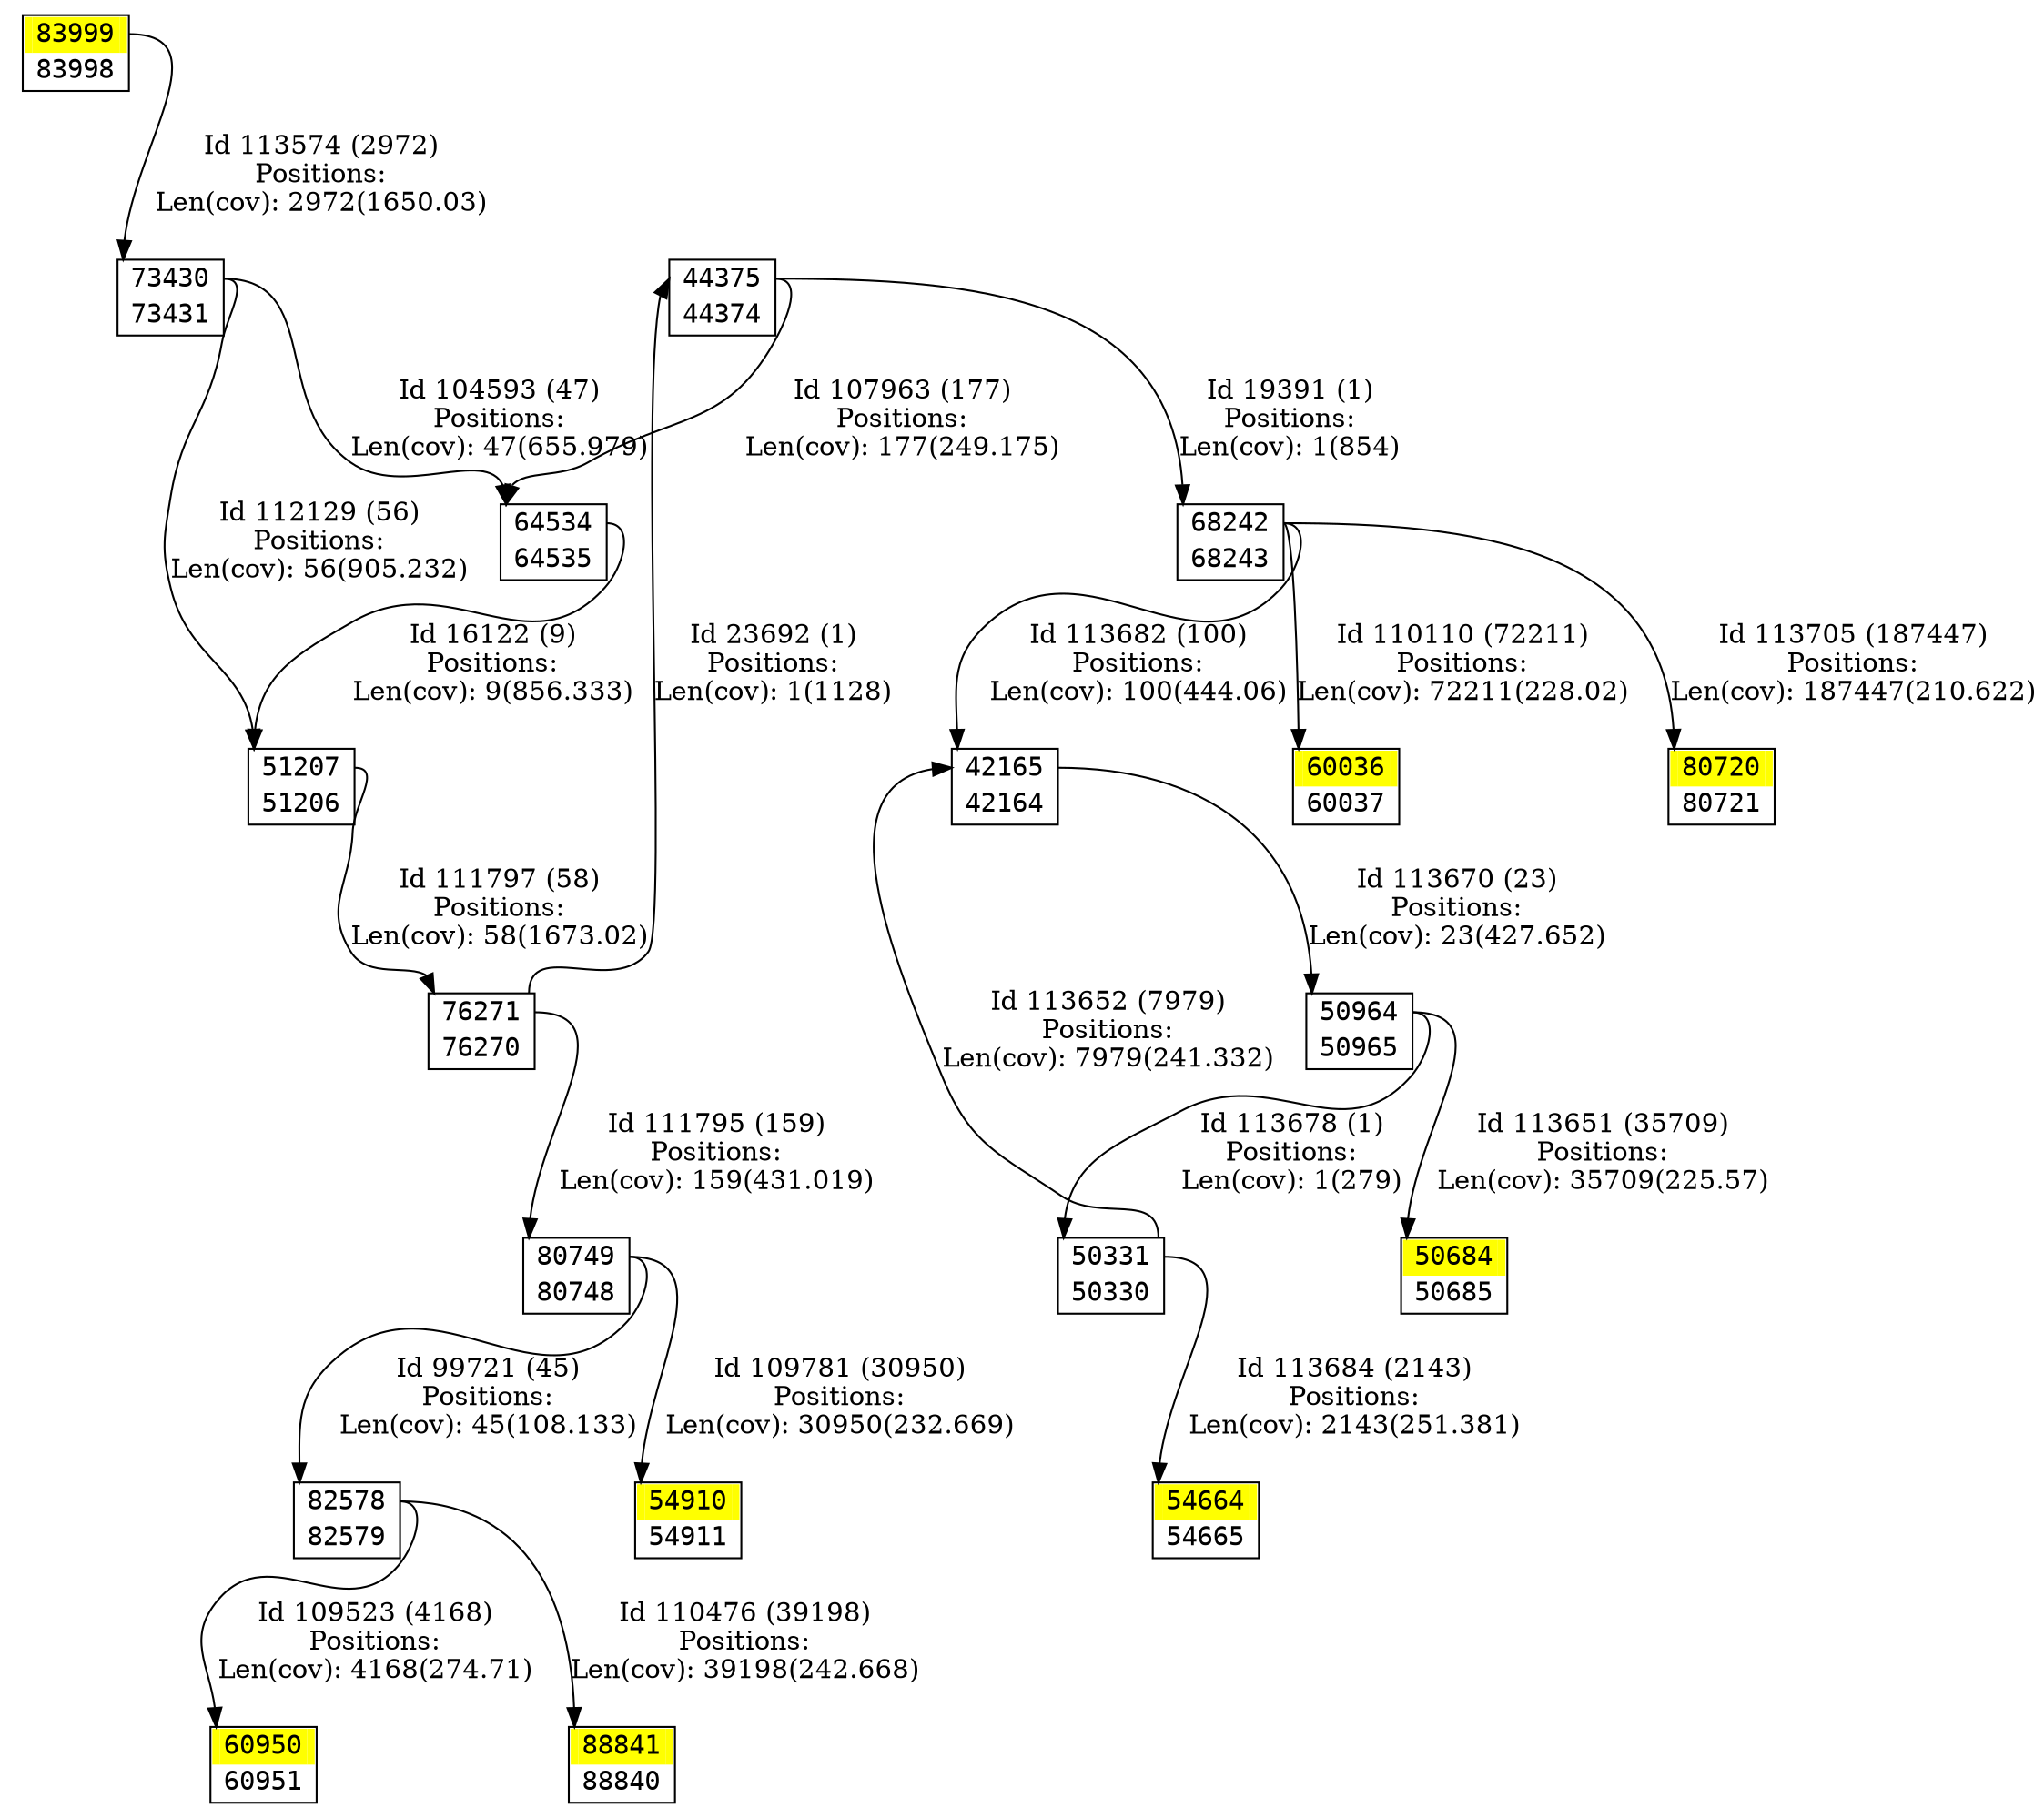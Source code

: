 digraph graph_picture {
node[fontname=<Courier> ,penwidth=<1.8> ,shape=<plaintext> ]
vertex_42164_42165[label=<<TABLE BORDER="1" CELLSPACING="0" >
<TR><TD BORDER="0" PORT = "port_42165_in" color="white" bgcolor="white" ></TD><TD BORDER="0" color="white" bgcolor="white" >42165</TD><TD BORDER="0" PORT = "port_42165_out" color="white" bgcolor="white" ></TD></TR>
<TR><TD BORDER="0" PORT = "port_42164_out" color="white" bgcolor="white" ></TD><TD BORDER="0" color="white" bgcolor="white" >42164</TD><TD BORDER="0" PORT = "port_42164_in" color="white" bgcolor="white" ></TD></TR>
</TABLE>> ,color=<black> ,URL=</vertex/42165.svg> ]
vertex_44374_44375[label=<<TABLE BORDER="1" CELLSPACING="0" >
<TR><TD BORDER="0" PORT = "port_44375_in" color="white" bgcolor="white" ></TD><TD BORDER="0" color="white" bgcolor="white" >44375</TD><TD BORDER="0" PORT = "port_44375_out" color="white" bgcolor="white" ></TD></TR>
<TR><TD BORDER="0" PORT = "port_44374_out" color="white" bgcolor="white" ></TD><TD BORDER="0" color="white" bgcolor="white" >44374</TD><TD BORDER="0" PORT = "port_44374_in" color="white" bgcolor="white" ></TD></TR>
</TABLE>> ,color=<black> ,URL=</vertex/44375.svg> ]
vertex_50330_50331[label=<<TABLE BORDER="1" CELLSPACING="0" >
<TR><TD BORDER="0" PORT = "port_50331_in" color="white" bgcolor="white" ></TD><TD BORDER="0" color="white" bgcolor="white" >50331</TD><TD BORDER="0" PORT = "port_50331_out" color="white" bgcolor="white" ></TD></TR>
<TR><TD BORDER="0" PORT = "port_50330_out" color="white" bgcolor="white" ></TD><TD BORDER="0" color="white" bgcolor="white" >50330</TD><TD BORDER="0" PORT = "port_50330_in" color="white" bgcolor="white" ></TD></TR>
</TABLE>> ,color=<black> ,URL=</vertex/50331.svg> ]
vertex_50684_50685[label=<<TABLE BORDER="1" CELLSPACING="0" >
<TR><TD BORDER="0" PORT = "port_50684_in" color="yellow" bgcolor="yellow" ></TD><TD BORDER="0" color="yellow" bgcolor="yellow" >50684</TD><TD BORDER="0" PORT = "port_50684_out" color="yellow" bgcolor="yellow" ></TD></TR>
<TR><TD BORDER="0" PORT = "port_50685_out" color="white" bgcolor="white" ></TD><TD BORDER="0" color="white" bgcolor="white" >50685</TD><TD BORDER="0" PORT = "port_50685_in" color="white" bgcolor="white" ></TD></TR>
</TABLE>> ,color=<black> ,URL=</vertex/50684.svg> ]
vertex_50964_50965[label=<<TABLE BORDER="1" CELLSPACING="0" >
<TR><TD BORDER="0" PORT = "port_50964_in" color="white" bgcolor="white" ></TD><TD BORDER="0" color="white" bgcolor="white" >50964</TD><TD BORDER="0" PORT = "port_50964_out" color="white" bgcolor="white" ></TD></TR>
<TR><TD BORDER="0" PORT = "port_50965_out" color="white" bgcolor="white" ></TD><TD BORDER="0" color="white" bgcolor="white" >50965</TD><TD BORDER="0" PORT = "port_50965_in" color="white" bgcolor="white" ></TD></TR>
</TABLE>> ,color=<black> ,URL=</vertex/50964.svg> ]
vertex_51206_51207[label=<<TABLE BORDER="1" CELLSPACING="0" >
<TR><TD BORDER="0" PORT = "port_51207_in" color="white" bgcolor="white" ></TD><TD BORDER="0" color="white" bgcolor="white" >51207</TD><TD BORDER="0" PORT = "port_51207_out" color="white" bgcolor="white" ></TD></TR>
<TR><TD BORDER="0" PORT = "port_51206_out" color="white" bgcolor="white" ></TD><TD BORDER="0" color="white" bgcolor="white" >51206</TD><TD BORDER="0" PORT = "port_51206_in" color="white" bgcolor="white" ></TD></TR>
</TABLE>> ,color=<black> ,URL=</vertex/51207.svg> ]
vertex_54664_54665[label=<<TABLE BORDER="1" CELLSPACING="0" >
<TR><TD BORDER="0" PORT = "port_54664_in" color="yellow" bgcolor="yellow" ></TD><TD BORDER="0" color="yellow" bgcolor="yellow" >54664</TD><TD BORDER="0" PORT = "port_54664_out" color="yellow" bgcolor="yellow" ></TD></TR>
<TR><TD BORDER="0" PORT = "port_54665_out" color="white" bgcolor="white" ></TD><TD BORDER="0" color="white" bgcolor="white" >54665</TD><TD BORDER="0" PORT = "port_54665_in" color="white" bgcolor="white" ></TD></TR>
</TABLE>> ,color=<black> ,URL=</vertex/54664.svg> ]
vertex_54910_54911[label=<<TABLE BORDER="1" CELLSPACING="0" >
<TR><TD BORDER="0" PORT = "port_54910_in" color="yellow" bgcolor="yellow" ></TD><TD BORDER="0" color="yellow" bgcolor="yellow" >54910</TD><TD BORDER="0" PORT = "port_54910_out" color="yellow" bgcolor="yellow" ></TD></TR>
<TR><TD BORDER="0" PORT = "port_54911_out" color="white" bgcolor="white" ></TD><TD BORDER="0" color="white" bgcolor="white" >54911</TD><TD BORDER="0" PORT = "port_54911_in" color="white" bgcolor="white" ></TD></TR>
</TABLE>> ,color=<black> ,URL=</vertex/54910.svg> ]
vertex_60036_60037[label=<<TABLE BORDER="1" CELLSPACING="0" >
<TR><TD BORDER="0" PORT = "port_60036_in" color="yellow" bgcolor="yellow" ></TD><TD BORDER="0" color="yellow" bgcolor="yellow" >60036</TD><TD BORDER="0" PORT = "port_60036_out" color="yellow" bgcolor="yellow" ></TD></TR>
<TR><TD BORDER="0" PORT = "port_60037_out" color="white" bgcolor="white" ></TD><TD BORDER="0" color="white" bgcolor="white" >60037</TD><TD BORDER="0" PORT = "port_60037_in" color="white" bgcolor="white" ></TD></TR>
</TABLE>> ,color=<black> ,URL=</vertex/60036.svg> ]
vertex_60950_60951[label=<<TABLE BORDER="1" CELLSPACING="0" >
<TR><TD BORDER="0" PORT = "port_60950_in" color="yellow" bgcolor="yellow" ></TD><TD BORDER="0" color="yellow" bgcolor="yellow" >60950</TD><TD BORDER="0" PORT = "port_60950_out" color="yellow" bgcolor="yellow" ></TD></TR>
<TR><TD BORDER="0" PORT = "port_60951_out" color="white" bgcolor="white" ></TD><TD BORDER="0" color="white" bgcolor="white" >60951</TD><TD BORDER="0" PORT = "port_60951_in" color="white" bgcolor="white" ></TD></TR>
</TABLE>> ,color=<black> ,URL=</vertex/60950.svg> ]
vertex_64534_64535[label=<<TABLE BORDER="1" CELLSPACING="0" >
<TR><TD BORDER="0" PORT = "port_64534_in" color="white" bgcolor="white" ></TD><TD BORDER="0" color="white" bgcolor="white" >64534</TD><TD BORDER="0" PORT = "port_64534_out" color="white" bgcolor="white" ></TD></TR>
<TR><TD BORDER="0" PORT = "port_64535_out" color="white" bgcolor="white" ></TD><TD BORDER="0" color="white" bgcolor="white" >64535</TD><TD BORDER="0" PORT = "port_64535_in" color="white" bgcolor="white" ></TD></TR>
</TABLE>> ,color=<black> ,URL=</vertex/64534.svg> ]
vertex_68242_68243[label=<<TABLE BORDER="1" CELLSPACING="0" >
<TR><TD BORDER="0" PORT = "port_68242_in" color="white" bgcolor="white" ></TD><TD BORDER="0" color="white" bgcolor="white" >68242</TD><TD BORDER="0" PORT = "port_68242_out" color="white" bgcolor="white" ></TD></TR>
<TR><TD BORDER="0" PORT = "port_68243_out" color="white" bgcolor="white" ></TD><TD BORDER="0" color="white" bgcolor="white" >68243</TD><TD BORDER="0" PORT = "port_68243_in" color="white" bgcolor="white" ></TD></TR>
</TABLE>> ,color=<black> ,URL=</vertex/68242.svg> ]
vertex_73430_73431[label=<<TABLE BORDER="1" CELLSPACING="0" >
<TR><TD BORDER="0" PORT = "port_73430_in" color="white" bgcolor="white" ></TD><TD BORDER="0" color="white" bgcolor="white" >73430</TD><TD BORDER="0" PORT = "port_73430_out" color="white" bgcolor="white" ></TD></TR>
<TR><TD BORDER="0" PORT = "port_73431_out" color="white" bgcolor="white" ></TD><TD BORDER="0" color="white" bgcolor="white" >73431</TD><TD BORDER="0" PORT = "port_73431_in" color="white" bgcolor="white" ></TD></TR>
</TABLE>> ,color=<black> ,URL=</vertex/73430.svg> ]
vertex_76270_76271[label=<<TABLE BORDER="1" CELLSPACING="0" >
<TR><TD BORDER="0" PORT = "port_76271_in" color="white" bgcolor="white" ></TD><TD BORDER="0" color="white" bgcolor="white" >76271</TD><TD BORDER="0" PORT = "port_76271_out" color="white" bgcolor="white" ></TD></TR>
<TR><TD BORDER="0" PORT = "port_76270_out" color="white" bgcolor="white" ></TD><TD BORDER="0" color="white" bgcolor="white" >76270</TD><TD BORDER="0" PORT = "port_76270_in" color="white" bgcolor="white" ></TD></TR>
</TABLE>> ,color=<black> ,URL=</vertex/76271.svg> ]
vertex_80720_80721[label=<<TABLE BORDER="1" CELLSPACING="0" >
<TR><TD BORDER="0" PORT = "port_80720_in" color="yellow" bgcolor="yellow" ></TD><TD BORDER="0" color="yellow" bgcolor="yellow" >80720</TD><TD BORDER="0" PORT = "port_80720_out" color="yellow" bgcolor="yellow" ></TD></TR>
<TR><TD BORDER="0" PORT = "port_80721_out" color="white" bgcolor="white" ></TD><TD BORDER="0" color="white" bgcolor="white" >80721</TD><TD BORDER="0" PORT = "port_80721_in" color="white" bgcolor="white" ></TD></TR>
</TABLE>> ,color=<black> ,URL=</vertex/80720.svg> ]
vertex_80748_80749[label=<<TABLE BORDER="1" CELLSPACING="0" >
<TR><TD BORDER="0" PORT = "port_80749_in" color="white" bgcolor="white" ></TD><TD BORDER="0" color="white" bgcolor="white" >80749</TD><TD BORDER="0" PORT = "port_80749_out" color="white" bgcolor="white" ></TD></TR>
<TR><TD BORDER="0" PORT = "port_80748_out" color="white" bgcolor="white" ></TD><TD BORDER="0" color="white" bgcolor="white" >80748</TD><TD BORDER="0" PORT = "port_80748_in" color="white" bgcolor="white" ></TD></TR>
</TABLE>> ,color=<black> ,URL=</vertex/80749.svg> ]
vertex_82578_82579[label=<<TABLE BORDER="1" CELLSPACING="0" >
<TR><TD BORDER="0" PORT = "port_82578_in" color="white" bgcolor="white" ></TD><TD BORDER="0" color="white" bgcolor="white" >82578</TD><TD BORDER="0" PORT = "port_82578_out" color="white" bgcolor="white" ></TD></TR>
<TR><TD BORDER="0" PORT = "port_82579_out" color="white" bgcolor="white" ></TD><TD BORDER="0" color="white" bgcolor="white" >82579</TD><TD BORDER="0" PORT = "port_82579_in" color="white" bgcolor="white" ></TD></TR>
</TABLE>> ,color=<black> ,URL=</vertex/82578.svg> ]
vertex_83998_83999[label=<<TABLE BORDER="1" CELLSPACING="0" >
<TR><TD BORDER="0" PORT = "port_83999_in" color="yellow" bgcolor="yellow" ></TD><TD BORDER="0" color="yellow" bgcolor="yellow" >83999</TD><TD BORDER="0" PORT = "port_83999_out" color="yellow" bgcolor="yellow" ></TD></TR>
<TR><TD BORDER="0" PORT = "port_83998_out" color="white" bgcolor="white" ></TD><TD BORDER="0" color="white" bgcolor="white" >83998</TD><TD BORDER="0" PORT = "port_83998_in" color="white" bgcolor="white" ></TD></TR>
</TABLE>> ,color=<black> ,URL=</vertex/83999.svg> ]
vertex_88840_88841[label=<<TABLE BORDER="1" CELLSPACING="0" >
<TR><TD BORDER="0" PORT = "port_88841_in" color="yellow" bgcolor="yellow" ></TD><TD BORDER="0" color="yellow" bgcolor="yellow" >88841</TD><TD BORDER="0" PORT = "port_88841_out" color="yellow" bgcolor="yellow" ></TD></TR>
<TR><TD BORDER="0" PORT = "port_88840_out" color="white" bgcolor="white" ></TD><TD BORDER="0" color="white" bgcolor="white" >88840</TD><TD BORDER="0" PORT = "port_88840_in" color="white" bgcolor="white" ></TD></TR>
</TABLE>> ,color=<black> ,URL=</vertex/88841.svg> ]
vertex_64534_64535:port_64534_out->vertex_51206_51207:port_51207_in[label="Id 16122 (9)\nPositions:\nLen(cov): 9(856.333)" ,color=<black> ]
vertex_44374_44375:port_44375_out->vertex_68242_68243:port_68242_in[label="Id 19391 (1)\nPositions:\nLen(cov): 1(854)" ,color=<black> ]
vertex_76270_76271:port_76271_out->vertex_44374_44375:port_44375_in[label="Id 23692 (1)\nPositions:\nLen(cov): 1(1128)" ,color=<black> ]
vertex_80748_80749:port_80749_out->vertex_82578_82579:port_82578_in[label="Id 99721 (45)\nPositions:\nLen(cov): 45(108.133)" ,color=<black> ]
vertex_73430_73431:port_73430_out->vertex_64534_64535:port_64534_in[label="Id 104593 (47)\nPositions:\nLen(cov): 47(655.979)" ,color=<black> ]
vertex_44374_44375:port_44375_out->vertex_64534_64535:port_64534_in[label="Id 107963 (177)\nPositions:\nLen(cov): 177(249.175)" ,color=<black> ]
vertex_82578_82579:port_82578_out->vertex_60950_60951:port_60950_in[label="Id 109523 (4168)\nPositions:\nLen(cov): 4168(274.71)" ,color=<black> ]
vertex_80748_80749:port_80749_out->vertex_54910_54911:port_54910_in[label="Id 109781 (30950)\nPositions:\nLen(cov): 30950(232.669)" ,color=<black> ]
vertex_68242_68243:port_68242_out->vertex_60036_60037:port_60036_in[label="Id 110110 (72211)\nPositions:\nLen(cov): 72211(228.02)" ,color=<black> ]
vertex_82578_82579:port_82578_out->vertex_88840_88841:port_88841_in[label="Id 110476 (39198)\nPositions:\nLen(cov): 39198(242.668)" ,color=<black> ]
vertex_76270_76271:port_76271_out->vertex_80748_80749:port_80749_in[label="Id 111795 (159)\nPositions:\nLen(cov): 159(431.019)" ,color=<black> ]
vertex_51206_51207:port_51207_out->vertex_76270_76271:port_76271_in[label="Id 111797 (58)\nPositions:\nLen(cov): 58(1673.02)" ,color=<black> ]
vertex_73430_73431:port_73430_out->vertex_51206_51207:port_51207_in[label="Id 112129 (56)\nPositions:\nLen(cov): 56(905.232)" ,color=<black> ]
vertex_83998_83999:port_83999_out->vertex_73430_73431:port_73430_in[label="Id 113574 (2972)\nPositions:\nLen(cov): 2972(1650.03)" ,color=<black> ]
vertex_50964_50965:port_50964_out->vertex_50684_50685:port_50684_in[label="Id 113651 (35709)\nPositions:\nLen(cov): 35709(225.57)" ,color=<black> ]
vertex_50330_50331:port_50331_out->vertex_42164_42165:port_42165_in[label="Id 113652 (7979)\nPositions:\nLen(cov): 7979(241.332)" ,color=<black> ]
vertex_42164_42165:port_42165_out->vertex_50964_50965:port_50964_in[label="Id 113670 (23)\nPositions:\nLen(cov): 23(427.652)" ,color=<black> ]
vertex_50964_50965:port_50964_out->vertex_50330_50331:port_50331_in[label="Id 113678 (1)\nPositions:\nLen(cov): 1(279)" ,color=<black> ]
vertex_68242_68243:port_68242_out->vertex_42164_42165:port_42165_in[label="Id 113682 (100)\nPositions:\nLen(cov): 100(444.06)" ,color=<black> ]
vertex_50330_50331:port_50331_out->vertex_54664_54665:port_54664_in[label="Id 113684 (2143)\nPositions:\nLen(cov): 2143(251.381)" ,color=<black> ]
vertex_68242_68243:port_68242_out->vertex_80720_80721:port_80720_in[label="Id 113705 (187447)\nPositions:\nLen(cov): 187447(210.622)" ,color=<black> ]
}
